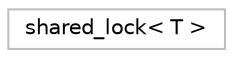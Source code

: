 digraph "Graphical Class Hierarchy"
{
 // LATEX_PDF_SIZE
  edge [fontname="Helvetica",fontsize="10",labelfontname="Helvetica",labelfontsize="10"];
  node [fontname="Helvetica",fontsize="10",shape=record];
  rankdir="LR";
  Node0 [label="shared_lock\< T \>",height=0.2,width=0.4,color="grey75", fillcolor="white", style="filled",tooltip="STL class."];
}
